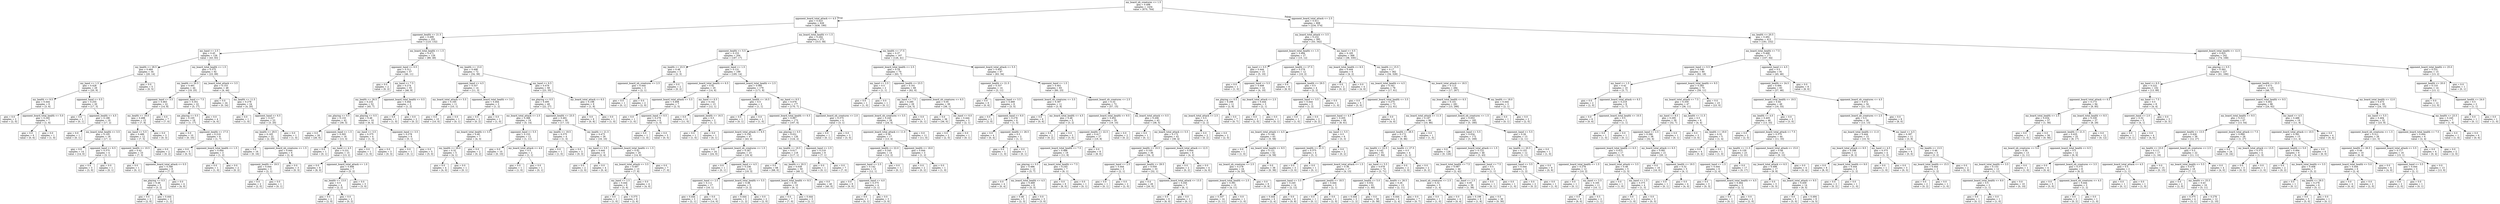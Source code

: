 digraph Tree {
node [shape=box] ;
0 [label="my_board_nb_creatures <= 1.5\ngini = 0.498\nsamples = 1434\nvalue = [670, 764]"] ;
1 [label="opponent_board_total_attack <= 4.5\ngini = 0.423\nsamples = 626\nvalue = [436, 190]"] ;
0 -> 1 [labeldistance=2.5, labelangle=45, headlabel="True"] ;
2 [label="opponent_health <= 21.5\ngini = 0.499\nsamples = 255\nvalue = [123, 132]"] ;
1 -> 2 ;
3 [label="my_hand <= 2.5\ngini = 0.45\nsamples = 126\nvalue = [43, 83]"] ;
2 -> 3 ;
4 [label="my_health <= 28.5\ngini = 0.484\nsamples = 34\nvalue = [20, 14]"] ;
3 -> 4 ;
5 [label="my_hand <= 1.5\ngini = 0.428\nsamples = 29\nvalue = [20, 9]"] ;
4 -> 5 ;
6 [label="my_health <= 9.5\ngini = 0.444\nsamples = 9\nvalue = [3, 6]"] ;
5 -> 6 ;
7 [label="gini = 0.0\nsamples = 2\nvalue = [2, 0]"] ;
6 -> 7 ;
8 [label="opponent_board_total_health <= 5.0\ngini = 0.245\nsamples = 7\nvalue = [1, 6]"] ;
6 -> 8 ;
9 [label="gini = 0.0\nsamples = 6\nvalue = [0, 6]"] ;
8 -> 9 ;
10 [label="gini = 0.0\nsamples = 1\nvalue = [1, 0]"] ;
8 -> 10 ;
11 [label="opponent_hand <= 0.5\ngini = 0.255\nsamples = 20\nvalue = [17, 3]"] ;
5 -> 11 ;
12 [label="gini = 0.0\nsamples = 1\nvalue = [0, 1]"] ;
11 -> 12 ;
13 [label="opponent_health <= 4.5\ngini = 0.188\nsamples = 19\nvalue = [17, 2]"] ;
11 -> 13 ;
14 [label="gini = 0.0\nsamples = 1\nvalue = [0, 1]"] ;
13 -> 14 ;
15 [label="my_board_total_health <= 3.5\ngini = 0.105\nsamples = 18\nvalue = [17, 1]"] ;
13 -> 15 ;
16 [label="gini = 0.0\nsamples = 14\nvalue = [14, 0]"] ;
15 -> 16 ;
17 [label="opponent_hand <= 6.5\ngini = 0.375\nsamples = 4\nvalue = [3, 1]"] ;
15 -> 17 ;
18 [label="gini = 0.0\nsamples = 3\nvalue = [3, 0]"] ;
17 -> 18 ;
19 [label="gini = 0.0\nsamples = 1\nvalue = [0, 1]"] ;
17 -> 19 ;
20 [label="gini = 0.0\nsamples = 5\nvalue = [0, 5]"] ;
4 -> 20 ;
21 [label="my_board_total_health <= 1.5\ngini = 0.375\nsamples = 92\nvalue = [23, 69]"] ;
3 -> 21 ;
22 [label="my_health <= 20.5\ngini = 0.491\nsamples = 44\nvalue = [19, 25]"] ;
21 -> 22 ;
23 [label="opponent_hand <= 3.5\ngini = 0.463\nsamples = 22\nvalue = [14, 8]"] ;
22 -> 23 ;
24 [label="my_health <= 16.0\ngini = 0.498\nsamples = 15\nvalue = [7, 8]"] ;
23 -> 24 ;
25 [label="my_hand <= 5.5\ngini = 0.486\nsamples = 12\nvalue = [7, 5]"] ;
24 -> 25 ;
26 [label="opponent_health <= 10.5\ngini = 0.42\nsamples = 10\nvalue = [7, 3]"] ;
25 -> 26 ;
27 [label="gini = 0.0\nsamples = 1\nvalue = [0, 1]"] ;
26 -> 27 ;
28 [label="opponent_board_total_attack <= 0.5\ngini = 0.346\nsamples = 9\nvalue = [7, 2]"] ;
26 -> 28 ;
29 [label="me_playing <= 0.5\ngini = 0.48\nsamples = 5\nvalue = [3, 2]"] ;
28 -> 29 ;
30 [label="gini = 0.0\nsamples = 2\nvalue = [2, 0]"] ;
29 -> 30 ;
31 [label="gini = 0.444\nsamples = 3\nvalue = [1, 2]"] ;
29 -> 31 ;
32 [label="gini = 0.0\nsamples = 4\nvalue = [4, 0]"] ;
28 -> 32 ;
33 [label="gini = 0.0\nsamples = 2\nvalue = [0, 2]"] ;
25 -> 33 ;
34 [label="gini = 0.0\nsamples = 3\nvalue = [0, 3]"] ;
24 -> 34 ;
35 [label="gini = 0.0\nsamples = 7\nvalue = [7, 0]"] ;
23 -> 35 ;
36 [label="opponent_hand <= 7.5\ngini = 0.351\nsamples = 22\nvalue = [5, 17]"] ;
22 -> 36 ;
37 [label="me_playing <= 0.5\ngini = 0.105\nsamples = 18\nvalue = [1, 17]"] ;
36 -> 37 ;
38 [label="gini = 0.0\nsamples = 10\nvalue = [0, 10]"] ;
37 -> 38 ;
39 [label="opponent_health <= 17.5\ngini = 0.219\nsamples = 8\nvalue = [1, 7]"] ;
37 -> 39 ;
40 [label="gini = 0.0\nsamples = 5\nvalue = [0, 5]"] ;
39 -> 40 ;
41 [label="opponent_board_total_health <= 1.5\ngini = 0.444\nsamples = 3\nvalue = [1, 2]"] ;
39 -> 41 ;
42 [label="gini = 0.0\nsamples = 1\nvalue = [1, 0]"] ;
41 -> 42 ;
43 [label="gini = 0.0\nsamples = 2\nvalue = [0, 2]"] ;
41 -> 43 ;
44 [label="gini = 0.0\nsamples = 4\nvalue = [4, 0]"] ;
36 -> 44 ;
45 [label="my_board_total_attack <= 3.5\ngini = 0.153\nsamples = 48\nvalue = [4, 44]"] ;
21 -> 45 ;
46 [label="gini = 0.0\nsamples = 24\nvalue = [0, 24]"] ;
45 -> 46 ;
47 [label="my_health <= 11.5\ngini = 0.278\nsamples = 24\nvalue = [4, 20]"] ;
45 -> 47 ;
48 [label="gini = 0.0\nsamples = 1\nvalue = [1, 0]"] ;
47 -> 48 ;
49 [label="opponent_hand <= 6.5\ngini = 0.227\nsamples = 23\nvalue = [3, 20]"] ;
47 -> 49 ;
50 [label="my_health <= 29.5\ngini = 0.165\nsamples = 22\nvalue = [2, 20]"] ;
49 -> 50 ;
51 [label="gini = 0.0\nsamples = 16\nvalue = [0, 16]"] ;
50 -> 51 ;
52 [label="opponent_board_nb_creatures <= 1.5\ngini = 0.444\nsamples = 6\nvalue = [2, 4]"] ;
50 -> 52 ;
53 [label="opponent_health <= 19.5\ngini = 0.444\nsamples = 3\nvalue = [2, 1]"] ;
52 -> 53 ;
54 [label="gini = 0.0\nsamples = 2\nvalue = [2, 0]"] ;
53 -> 54 ;
55 [label="gini = 0.0\nsamples = 1\nvalue = [0, 1]"] ;
53 -> 55 ;
56 [label="gini = 0.0\nsamples = 3\nvalue = [0, 3]"] ;
52 -> 56 ;
57 [label="gini = 0.0\nsamples = 1\nvalue = [1, 0]"] ;
49 -> 57 ;
58 [label="my_board_total_health <= 1.5\ngini = 0.471\nsamples = 129\nvalue = [80, 49]"] ;
2 -> 58 ;
59 [label="opponent_hand <= 0.5\ngini = 0.311\nsamples = 57\nvalue = [46, 11]"] ;
58 -> 59 ;
60 [label="gini = 0.0\nsamples = 2\nvalue = [0, 2]"] ;
59 -> 60 ;
61 [label="my_hand <= 7.5\ngini = 0.274\nsamples = 55\nvalue = [46, 9]"] ;
59 -> 61 ;
62 [label="my_health <= 26.5\ngini = 0.233\nsamples = 52\nvalue = [45, 7]"] ;
61 -> 62 ;
63 [label="me_playing <= 0.5\ngini = 0.133\nsamples = 42\nvalue = [39, 3]"] ;
62 -> 63 ;
64 [label="gini = 0.0\nsamples = 26\nvalue = [26, 0]"] ;
63 -> 64 ;
65 [label="opponent_hand <= 1.5\ngini = 0.305\nsamples = 16\nvalue = [13, 3]"] ;
63 -> 65 ;
66 [label="gini = 0.0\nsamples = 1\nvalue = [0, 1]"] ;
65 -> 66 ;
67 [label="my_hand <= 4.5\ngini = 0.231\nsamples = 15\nvalue = [13, 2]"] ;
65 -> 67 ;
68 [label="gini = 0.0\nsamples = 8\nvalue = [8, 0]"] ;
67 -> 68 ;
69 [label="opponent_board_total_attack <= 1.0\ngini = 0.408\nsamples = 7\nvalue = [5, 2]"] ;
67 -> 69 ;
70 [label="my_health <= 13.0\ngini = 0.5\nsamples = 4\nvalue = [2, 2]"] ;
69 -> 70 ;
71 [label="gini = 0.0\nsamples = 2\nvalue = [2, 0]"] ;
70 -> 71 ;
72 [label="gini = 0.0\nsamples = 2\nvalue = [0, 2]"] ;
70 -> 72 ;
73 [label="gini = 0.0\nsamples = 3\nvalue = [3, 0]"] ;
69 -> 73 ;
74 [label="me_playing <= 0.5\ngini = 0.48\nsamples = 10\nvalue = [6, 4]"] ;
62 -> 74 ;
75 [label="my_hand <= 3.5\ngini = 0.375\nsamples = 4\nvalue = [1, 3]"] ;
74 -> 75 ;
76 [label="gini = 0.0\nsamples = 1\nvalue = [1, 0]"] ;
75 -> 76 ;
77 [label="gini = 0.0\nsamples = 3\nvalue = [0, 3]"] ;
75 -> 77 ;
78 [label="opponent_hand <= 3.5\ngini = 0.278\nsamples = 6\nvalue = [5, 1]"] ;
74 -> 78 ;
79 [label="gini = 0.0\nsamples = 1\nvalue = [0, 1]"] ;
78 -> 79 ;
80 [label="gini = 0.0\nsamples = 5\nvalue = [5, 0]"] ;
78 -> 80 ;
81 [label="opponent_board_total_health <= 0.5\ngini = 0.444\nsamples = 3\nvalue = [1, 2]"] ;
61 -> 81 ;
82 [label="gini = 0.0\nsamples = 1\nvalue = [1, 0]"] ;
81 -> 82 ;
83 [label="gini = 0.0\nsamples = 2\nvalue = [0, 2]"] ;
81 -> 83 ;
84 [label="my_health <= 13.0\ngini = 0.498\nsamples = 72\nvalue = [34, 38]"] ;
58 -> 84 ;
85 [label="opponent_hand <= 4.5\ngini = 0.337\nsamples = 14\nvalue = [11, 3]"] ;
84 -> 85 ;
86 [label="my_board_total_attack <= 5.5\ngini = 0.165\nsamples = 11\nvalue = [10, 1]"] ;
85 -> 86 ;
87 [label="gini = 0.0\nsamples = 10\nvalue = [10, 0]"] ;
86 -> 87 ;
88 [label="gini = 0.0\nsamples = 1\nvalue = [0, 1]"] ;
86 -> 88 ;
89 [label="opponent_board_total_health <= 3.0\ngini = 0.444\nsamples = 3\nvalue = [1, 2]"] ;
85 -> 89 ;
90 [label="gini = 0.0\nsamples = 2\nvalue = [0, 2]"] ;
89 -> 90 ;
91 [label="gini = 0.0\nsamples = 1\nvalue = [1, 0]"] ;
89 -> 91 ;
92 [label="my_hand <= 6.5\ngini = 0.479\nsamples = 58\nvalue = [23, 35]"] ;
84 -> 92 ;
93 [label="me_playing <= 0.5\ngini = 0.495\nsamples = 49\nvalue = [22, 27]"] ;
92 -> 93 ;
94 [label="my_board_total_attack <= 2.5\ngini = 0.388\nsamples = 19\nvalue = [5, 14]"] ;
93 -> 94 ;
95 [label="my_board_total_health <= 3.5\ngini = 0.49\nsamples = 7\nvalue = [4, 3]"] ;
94 -> 95 ;
96 [label="my_health <= 29.0\ngini = 0.32\nsamples = 5\nvalue = [4, 1]"] ;
95 -> 96 ;
97 [label="gini = 0.0\nsamples = 4\nvalue = [4, 0]"] ;
96 -> 97 ;
98 [label="gini = 0.0\nsamples = 1\nvalue = [0, 1]"] ;
96 -> 98 ;
99 [label="gini = 0.0\nsamples = 2\nvalue = [0, 2]"] ;
95 -> 99 ;
100 [label="opponent_hand <= 5.5\ngini = 0.153\nsamples = 12\nvalue = [1, 11]"] ;
94 -> 100 ;
101 [label="gini = 0.0\nsamples = 10\nvalue = [0, 10]"] ;
100 -> 101 ;
102 [label="my_board_total_attack <= 4.0\ngini = 0.5\nsamples = 2\nvalue = [1, 1]"] ;
100 -> 102 ;
103 [label="gini = 0.0\nsamples = 1\nvalue = [1, 0]"] ;
102 -> 103 ;
104 [label="gini = 0.0\nsamples = 1\nvalue = [0, 1]"] ;
102 -> 104 ;
105 [label="opponent_health <= 23.5\ngini = 0.491\nsamples = 30\nvalue = [17, 13]"] ;
93 -> 105 ;
106 [label="my_health <= 19.5\ngini = 0.375\nsamples = 4\nvalue = [1, 3]"] ;
105 -> 106 ;
107 [label="gini = 0.0\nsamples = 1\nvalue = [1, 0]"] ;
106 -> 107 ;
108 [label="gini = 0.0\nsamples = 3\nvalue = [0, 3]"] ;
106 -> 108 ;
109 [label="my_health <= 21.5\ngini = 0.473\nsamples = 26\nvalue = [16, 10]"] ;
105 -> 109 ;
110 [label="my_hand <= 3.5\ngini = 0.444\nsamples = 6\nvalue = [2, 4]"] ;
109 -> 110 ;
111 [label="gini = 0.0\nsamples = 2\nvalue = [2, 0]"] ;
110 -> 111 ;
112 [label="gini = 0.0\nsamples = 4\nvalue = [0, 4]"] ;
110 -> 112 ;
113 [label="opponent_board_total_health <= 1.5\ngini = 0.42\nsamples = 20\nvalue = [14, 6]"] ;
109 -> 113 ;
114 [label="my_board_total_attack <= 3.5\ngini = 0.497\nsamples = 13\nvalue = [7, 6]"] ;
113 -> 114 ;
115 [label="my_hand <= 2.5\ngini = 0.444\nsamples = 9\nvalue = [3, 6]"] ;
114 -> 115 ;
116 [label="gini = 0.0\nsamples = 1\nvalue = [1, 0]"] ;
115 -> 116 ;
117 [label="gini = 0.375\nsamples = 8\nvalue = [2, 6]"] ;
115 -> 117 ;
118 [label="gini = 0.0\nsamples = 4\nvalue = [4, 0]"] ;
114 -> 118 ;
119 [label="gini = 0.0\nsamples = 7\nvalue = [7, 0]"] ;
113 -> 119 ;
120 [label="my_board_total_attack <= 6.5\ngini = 0.198\nsamples = 9\nvalue = [1, 8]"] ;
92 -> 120 ;
121 [label="gini = 0.0\nsamples = 8\nvalue = [0, 8]"] ;
120 -> 121 ;
122 [label="gini = 0.0\nsamples = 1\nvalue = [1, 0]"] ;
120 -> 122 ;
123 [label="my_board_total_health <= 1.5\ngini = 0.264\nsamples = 371\nvalue = [313, 58]"] ;
1 -> 123 ;
124 [label="opponent_health <= 5.5\ngini = 0.153\nsamples = 204\nvalue = [187, 17]"] ;
123 -> 124 ;
125 [label="my_health <= 23.5\ngini = 0.48\nsamples = 5\nvalue = [2, 3]"] ;
124 -> 125 ;
126 [label="opponent_board_nb_creatures <= 2.5\ngini = 0.444\nsamples = 3\nvalue = [2, 1]"] ;
125 -> 126 ;
127 [label="gini = 0.0\nsamples = 1\nvalue = [0, 1]"] ;
126 -> 127 ;
128 [label="gini = 0.0\nsamples = 2\nvalue = [2, 0]"] ;
126 -> 128 ;
129 [label="gini = 0.0\nsamples = 2\nvalue = [0, 2]"] ;
125 -> 129 ;
130 [label="opponent_hand <= 1.5\ngini = 0.131\nsamples = 199\nvalue = [185, 14]"] ;
124 -> 130 ;
131 [label="opponent_board_total_health <= 6.5\ngini = 0.42\nsamples = 20\nvalue = [14, 6]"] ;
130 -> 131 ;
132 [label="opponent_board_total_attack <= 5.5\ngini = 0.408\nsamples = 7\nvalue = [2, 5]"] ;
131 -> 132 ;
133 [label="gini = 0.0\nsamples = 1\nvalue = [1, 0]"] ;
132 -> 133 ;
134 [label="opponent_hand <= 0.5\ngini = 0.278\nsamples = 6\nvalue = [1, 5]"] ;
132 -> 134 ;
135 [label="gini = 0.0\nsamples = 1\nvalue = [1, 0]"] ;
134 -> 135 ;
136 [label="gini = 0.0\nsamples = 5\nvalue = [0, 5]"] ;
134 -> 136 ;
137 [label="my_hand <= 6.5\ngini = 0.142\nsamples = 13\nvalue = [12, 1]"] ;
131 -> 137 ;
138 [label="gini = 0.0\nsamples = 11\nvalue = [11, 0]"] ;
137 -> 138 ;
139 [label="opponent_health <= 16.5\ngini = 0.5\nsamples = 2\nvalue = [1, 1]"] ;
137 -> 139 ;
140 [label="gini = 0.0\nsamples = 1\nvalue = [1, 0]"] ;
139 -> 140 ;
141 [label="gini = 0.0\nsamples = 1\nvalue = [0, 1]"] ;
139 -> 141 ;
142 [label="opponent_board_total_health <= 2.5\ngini = 0.085\nsamples = 179\nvalue = [171, 8]"] ;
130 -> 142 ;
143 [label="opponent_health <= 16.5\ngini = 0.5\nsamples = 2\nvalue = [1, 1]"] ;
142 -> 143 ;
144 [label="gini = 0.0\nsamples = 1\nvalue = [0, 1]"] ;
143 -> 144 ;
145 [label="gini = 0.0\nsamples = 1\nvalue = [1, 0]"] ;
143 -> 145 ;
146 [label="my_hand <= 8.5\ngini = 0.076\nsamples = 177\nvalue = [170, 7]"] ;
142 -> 146 ;
147 [label="opponent_board_total_health <= 6.5\ngini = 0.067\nsamples = 173\nvalue = [167, 6]"] ;
146 -> 147 ;
148 [label="opponent_board_total_attack <= 6.5\ngini = 0.156\nsamples = 47\nvalue = [43, 4]"] ;
147 -> 148 ;
149 [label="gini = 0.0\nsamples = 24\nvalue = [24, 0]"] ;
148 -> 149 ;
150 [label="opponent_board_nb_creatures <= 1.5\ngini = 0.287\nsamples = 23\nvalue = [19, 4]"] ;
148 -> 150 ;
151 [label="gini = 0.0\nsamples = 1\nvalue = [0, 1]"] ;
150 -> 151 ;
152 [label="opponent_hand <= 4.5\ngini = 0.236\nsamples = 22\nvalue = [19, 3]"] ;
150 -> 152 ;
153 [label="opponent_hand <= 2.5\ngini = 0.111\nsamples = 17\nvalue = [16, 1]"] ;
152 -> 153 ;
154 [label="gini = 0.444\nsamples = 3\nvalue = [2, 1]"] ;
153 -> 154 ;
155 [label="gini = 0.0\nsamples = 14\nvalue = [14, 0]"] ;
153 -> 155 ;
156 [label="opponent_board_total_health <= 5.5\ngini = 0.48\nsamples = 5\nvalue = [3, 2]"] ;
152 -> 156 ;
157 [label="gini = 0.444\nsamples = 3\nvalue = [1, 2]"] ;
156 -> 157 ;
158 [label="gini = 0.0\nsamples = 2\nvalue = [2, 0]"] ;
156 -> 158 ;
159 [label="me_playing <= 0.5\ngini = 0.031\nsamples = 126\nvalue = [124, 2]"] ;
147 -> 159 ;
160 [label="my_health <= 19.5\ngini = 0.017\nsamples = 118\nvalue = [117, 1]"] ;
159 -> 160 ;
161 [label="gini = 0.0\nsamples = 68\nvalue = [68, 0]"] ;
160 -> 161 ;
162 [label="my_health <= 20.5\ngini = 0.039\nsamples = 50\nvalue = [49, 1]"] ;
160 -> 162 ;
163 [label="opponent_board_total_health <= 8.5\ngini = 0.18\nsamples = 10\nvalue = [9, 1]"] ;
162 -> 163 ;
164 [label="gini = 0.0\nsamples = 7\nvalue = [7, 0]"] ;
163 -> 164 ;
165 [label="gini = 0.444\nsamples = 3\nvalue = [2, 1]"] ;
163 -> 165 ;
166 [label="gini = 0.0\nsamples = 40\nvalue = [40, 0]"] ;
162 -> 166 ;
167 [label="opponent_hand <= 2.5\ngini = 0.219\nsamples = 8\nvalue = [7, 1]"] ;
159 -> 167 ;
168 [label="gini = 0.0\nsamples = 1\nvalue = [0, 1]"] ;
167 -> 168 ;
169 [label="gini = 0.0\nsamples = 7\nvalue = [7, 0]"] ;
167 -> 169 ;
170 [label="opponent_board_nb_creatures <= 2.0\ngini = 0.375\nsamples = 4\nvalue = [3, 1]"] ;
146 -> 170 ;
171 [label="gini = 0.0\nsamples = 1\nvalue = [0, 1]"] ;
170 -> 171 ;
172 [label="gini = 0.0\nsamples = 3\nvalue = [3, 0]"] ;
170 -> 172 ;
173 [label="my_health <= 17.5\ngini = 0.37\nsamples = 167\nvalue = [126, 41]"] ;
123 -> 173 ;
174 [label="opponent_board_total_health <= 2.5\ngini = 0.18\nsamples = 70\nvalue = [63, 7]"] ;
173 -> 174 ;
175 [label="my_hand <= 2.5\ngini = 0.5\nsamples = 2\nvalue = [1, 1]"] ;
174 -> 175 ;
176 [label="gini = 0.0\nsamples = 1\nvalue = [1, 0]"] ;
175 -> 176 ;
177 [label="gini = 0.0\nsamples = 1\nvalue = [0, 1]"] ;
175 -> 177 ;
178 [label="opponent_health <= 23.5\ngini = 0.161\nsamples = 68\nvalue = [62, 6]"] ;
174 -> 178 ;
179 [label="my_hand <= 7.5\ngini = 0.285\nsamples = 29\nvalue = [24, 5]"] ;
178 -> 179 ;
180 [label="opponent_board_nb_creatures <= 3.5\ngini = 0.245\nsamples = 28\nvalue = [24, 4]"] ;
179 -> 180 ;
181 [label="opponent_board_total_attack <= 11.0\ngini = 0.36\nsamples = 17\nvalue = [13, 4]"] ;
180 -> 181 ;
182 [label="opponent_health <= 22.0\ngini = 0.245\nsamples = 14\nvalue = [12, 2]"] ;
181 -> 182 ;
183 [label="opponent_hand <= 2.5\ngini = 0.142\nsamples = 13\nvalue = [12, 1]"] ;
182 -> 183 ;
184 [label="gini = 0.0\nsamples = 9\nvalue = [9, 0]"] ;
183 -> 184 ;
185 [label="opponent_hand <= 4.0\ngini = 0.375\nsamples = 4\nvalue = [3, 1]"] ;
183 -> 185 ;
186 [label="gini = 0.0\nsamples = 1\nvalue = [0, 1]"] ;
185 -> 186 ;
187 [label="gini = 0.0\nsamples = 3\nvalue = [3, 0]"] ;
185 -> 187 ;
188 [label="gini = 0.0\nsamples = 1\nvalue = [0, 1]"] ;
182 -> 188 ;
189 [label="opponent_health <= 18.0\ngini = 0.444\nsamples = 3\nvalue = [1, 2]"] ;
181 -> 189 ;
190 [label="gini = 0.0\nsamples = 2\nvalue = [0, 2]"] ;
189 -> 190 ;
191 [label="gini = 0.0\nsamples = 1\nvalue = [1, 0]"] ;
189 -> 191 ;
192 [label="gini = 0.0\nsamples = 11\nvalue = [11, 0]"] ;
180 -> 192 ;
193 [label="gini = 0.0\nsamples = 1\nvalue = [0, 1]"] ;
179 -> 193 ;
194 [label="opponent_board_nb_creatures <= 6.5\ngini = 0.05\nsamples = 39\nvalue = [38, 1]"] ;
178 -> 194 ;
195 [label="gini = 0.0\nsamples = 36\nvalue = [36, 0]"] ;
194 -> 195 ;
196 [label="my_hand <= 6.0\ngini = 0.444\nsamples = 3\nvalue = [2, 1]"] ;
194 -> 196 ;
197 [label="gini = 0.0\nsamples = 2\nvalue = [2, 0]"] ;
196 -> 197 ;
198 [label="gini = 0.0\nsamples = 1\nvalue = [0, 1]"] ;
196 -> 198 ;
199 [label="opponent_board_total_attack <= 5.5\ngini = 0.455\nsamples = 97\nvalue = [63, 34]"] ;
173 -> 199 ;
200 [label="opponent_health <= 21.5\ngini = 0.337\nsamples = 14\nvalue = [3, 11]"] ;
199 -> 200 ;
201 [label="gini = 0.0\nsamples = 6\nvalue = [0, 6]"] ;
200 -> 201 ;
202 [label="opponent_hand <= 3.5\ngini = 0.469\nsamples = 8\nvalue = [3, 5]"] ;
200 -> 202 ;
203 [label="gini = 0.0\nsamples = 2\nvalue = [2, 0]"] ;
202 -> 203 ;
204 [label="opponent_hand <= 6.0\ngini = 0.278\nsamples = 6\nvalue = [1, 5]"] ;
202 -> 204 ;
205 [label="gini = 0.0\nsamples = 4\nvalue = [0, 4]"] ;
204 -> 205 ;
206 [label="opponent_health <= 26.5\ngini = 0.5\nsamples = 2\nvalue = [1, 1]"] ;
204 -> 206 ;
207 [label="gini = 0.0\nsamples = 1\nvalue = [1, 0]"] ;
206 -> 207 ;
208 [label="gini = 0.0\nsamples = 1\nvalue = [0, 1]"] ;
206 -> 208 ;
209 [label="opponent_hand <= 1.5\ngini = 0.401\nsamples = 83\nvalue = [60, 23]"] ;
199 -> 209 ;
210 [label="opponent_board_nb_creatures <= 3.5\ngini = 0.397\nsamples = 11\nvalue = [3, 8]"] ;
209 -> 210 ;
211 [label="gini = 0.0\nsamples = 6\nvalue = [0, 6]"] ;
210 -> 211 ;
212 [label="my_board_total_health <= 4.5\ngini = 0.48\nsamples = 5\nvalue = [3, 2]"] ;
210 -> 212 ;
213 [label="gini = 0.0\nsamples = 2\nvalue = [0, 2]"] ;
212 -> 213 ;
214 [label="gini = 0.0\nsamples = 3\nvalue = [3, 0]"] ;
212 -> 214 ;
215 [label="opponent_board_nb_creatures <= 2.5\ngini = 0.33\nsamples = 72\nvalue = [57, 15]"] ;
209 -> 215 ;
216 [label="opponent_board_total_health <= 9.5\ngini = 0.452\nsamples = 29\nvalue = [19, 10]"] ;
215 -> 216 ;
217 [label="opponent_health <= 22.5\ngini = 0.417\nsamples = 27\nvalue = [19, 8]"] ;
216 -> 217 ;
218 [label="opponent_board_total_health <= 7.5\ngini = 0.488\nsamples = 19\nvalue = [11, 8]"] ;
217 -> 218 ;
219 [label="me_playing <= 0.5\ngini = 0.486\nsamples = 12\nvalue = [5, 7]"] ;
218 -> 219 ;
220 [label="gini = 0.0\nsamples = 4\nvalue = [0, 4]"] ;
219 -> 220 ;
221 [label="my_board_total_health <= 4.5\ngini = 0.469\nsamples = 8\nvalue = [5, 3]"] ;
219 -> 221 ;
222 [label="gini = 0.48\nsamples = 5\nvalue = [2, 3]"] ;
221 -> 222 ;
223 [label="gini = 0.0\nsamples = 3\nvalue = [3, 0]"] ;
221 -> 223 ;
224 [label="my_board_total_health <= 7.5\ngini = 0.245\nsamples = 7\nvalue = [6, 1]"] ;
218 -> 224 ;
225 [label="gini = 0.0\nsamples = 6\nvalue = [6, 0]"] ;
224 -> 225 ;
226 [label="gini = 0.0\nsamples = 1\nvalue = [0, 1]"] ;
224 -> 226 ;
227 [label="gini = 0.0\nsamples = 8\nvalue = [8, 0]"] ;
217 -> 227 ;
228 [label="gini = 0.0\nsamples = 2\nvalue = [0, 2]"] ;
216 -> 228 ;
229 [label="my_board_total_attack <= 0.5\ngini = 0.206\nsamples = 43\nvalue = [38, 5]"] ;
215 -> 229 ;
230 [label="gini = 0.0\nsamples = 1\nvalue = [0, 1]"] ;
229 -> 230 ;
231 [label="my_board_total_attack <= 5.5\ngini = 0.172\nsamples = 42\nvalue = [38, 4]"] ;
229 -> 231 ;
232 [label="opponent_health <= 10.5\ngini = 0.105\nsamples = 36\nvalue = [34, 2]"] ;
231 -> 232 ;
233 [label="opponent_hand <= 2.5\ngini = 0.444\nsamples = 3\nvalue = [2, 1]"] ;
232 -> 233 ;
234 [label="gini = 0.0\nsamples = 1\nvalue = [0, 1]"] ;
233 -> 234 ;
235 [label="gini = 0.0\nsamples = 2\nvalue = [2, 0]"] ;
233 -> 235 ;
236 [label="opponent_health <= 29.5\ngini = 0.059\nsamples = 33\nvalue = [32, 1]"] ;
232 -> 236 ;
237 [label="gini = 0.0\nsamples = 26\nvalue = [26, 0]"] ;
236 -> 237 ;
238 [label="opponent_board_total_attack <= 13.5\ngini = 0.245\nsamples = 7\nvalue = [6, 1]"] ;
236 -> 238 ;
239 [label="gini = 0.0\nsamples = 6\nvalue = [6, 0]"] ;
238 -> 239 ;
240 [label="gini = 0.0\nsamples = 1\nvalue = [0, 1]"] ;
238 -> 240 ;
241 [label="opponent_board_total_attack <= 12.5\ngini = 0.444\nsamples = 6\nvalue = [4, 2]"] ;
231 -> 241 ;
242 [label="gini = 0.0\nsamples = 2\nvalue = [0, 2]"] ;
241 -> 242 ;
243 [label="gini = 0.0\nsamples = 4\nvalue = [4, 0]"] ;
241 -> 243 ;
244 [label="opponent_board_total_attack <= 2.5\ngini = 0.411\nsamples = 808\nvalue = [234, 574]"] ;
0 -> 244 [labeldistance=2.5, labelangle=-45, headlabel="False"] ;
245 [label="my_board_total_attack <= 3.5\ngini = 0.232\nsamples = 395\nvalue = [53, 342]"] ;
244 -> 245 ;
246 [label="opponent_board_total_health <= 1.5\ngini = 0.494\nsamples = 27\nvalue = [15, 12]"] ;
245 -> 246 ;
247 [label="my_hand <= 0.5\ngini = 0.444\nsamples = 15\nvalue = [5, 10]"] ;
246 -> 247 ;
248 [label="gini = 0.0\nsamples = 1\nvalue = [1, 0]"] ;
247 -> 248 ;
249 [label="opponent_hand <= 5.5\ngini = 0.408\nsamples = 14\nvalue = [4, 10]"] ;
247 -> 249 ;
250 [label="me_playing <= 0.5\ngini = 0.298\nsamples = 11\nvalue = [2, 9]"] ;
249 -> 250 ;
251 [label="my_board_total_attack <= 2.5\ngini = 0.5\nsamples = 4\nvalue = [2, 2]"] ;
250 -> 251 ;
252 [label="gini = 0.0\nsamples = 2\nvalue = [0, 2]"] ;
251 -> 252 ;
253 [label="gini = 0.0\nsamples = 2\nvalue = [2, 0]"] ;
251 -> 253 ;
254 [label="gini = 0.0\nsamples = 7\nvalue = [0, 7]"] ;
250 -> 254 ;
255 [label="my_board_total_attack <= 2.5\ngini = 0.444\nsamples = 3\nvalue = [2, 1]"] ;
249 -> 255 ;
256 [label="gini = 0.0\nsamples = 2\nvalue = [2, 0]"] ;
255 -> 256 ;
257 [label="gini = 0.0\nsamples = 1\nvalue = [0, 1]"] ;
255 -> 257 ;
258 [label="opponent_health <= 27.5\ngini = 0.278\nsamples = 12\nvalue = [10, 2]"] ;
246 -> 258 ;
259 [label="gini = 0.0\nsamples = 8\nvalue = [8, 0]"] ;
258 -> 259 ;
260 [label="opponent_health <= 29.5\ngini = 0.5\nsamples = 4\nvalue = [2, 2]"] ;
258 -> 260 ;
261 [label="opponent_hand <= 3.5\ngini = 0.444\nsamples = 3\nvalue = [1, 2]"] ;
260 -> 261 ;
262 [label="gini = 0.0\nsamples = 1\nvalue = [1, 0]"] ;
261 -> 262 ;
263 [label="gini = 0.0\nsamples = 2\nvalue = [0, 2]"] ;
261 -> 263 ;
264 [label="gini = 0.0\nsamples = 1\nvalue = [1, 0]"] ;
260 -> 264 ;
265 [label="my_hand <= 0.5\ngini = 0.185\nsamples = 368\nvalue = [38, 330]"] ;
245 -> 265 ;
266 [label="my_board_total_health <= 8.5\ngini = 0.444\nsamples = 6\nvalue = [4, 2]"] ;
265 -> 266 ;
267 [label="gini = 0.0\nsamples = 2\nvalue = [0, 2]"] ;
266 -> 267 ;
268 [label="gini = 0.0\nsamples = 4\nvalue = [4, 0]"] ;
266 -> 268 ;
269 [label="my_health <= 15.5\ngini = 0.17\nsamples = 362\nvalue = [34, 328]"] ;
265 -> 269 ;
270 [label="my_board_total_health <= 4.5\ngini = 0.341\nsamples = 78\nvalue = [17, 61]"] ;
269 -> 270 ;
271 [label="gini = 0.0\nsamples = 5\nvalue = [5, 0]"] ;
270 -> 271 ;
272 [label="opponent_board_total_health <= 3.5\ngini = 0.275\nsamples = 73\nvalue = [12, 61]"] ;
270 -> 272 ;
273 [label="opponent_hand <= 4.5\ngini = 0.205\nsamples = 69\nvalue = [8, 61]"] ;
272 -> 273 ;
274 [label="my_board_total_attack <= 4.5\ngini = 0.146\nsamples = 63\nvalue = [5, 58]"] ;
273 -> 274 ;
275 [label="gini = 0.0\nsamples = 1\nvalue = [1, 0]"] ;
274 -> 275 ;
276 [label="my_board_total_health <= 8.5\ngini = 0.121\nsamples = 62\nvalue = [4, 58]"] ;
274 -> 276 ;
277 [label="my_board_nb_creatures <= 2.5\ngini = 0.278\nsamples = 24\nvalue = [4, 20]"] ;
276 -> 277 ;
278 [label="opponent_board_total_health <= 2.5\ngini = 0.391\nsamples = 15\nvalue = [4, 11]"] ;
277 -> 278 ;
279 [label="gini = 0.337\nsamples = 14\nvalue = [3, 11]"] ;
278 -> 279 ;
280 [label="gini = 0.0\nsamples = 1\nvalue = [1, 0]"] ;
278 -> 280 ;
281 [label="gini = 0.0\nsamples = 9\nvalue = [0, 9]"] ;
277 -> 281 ;
282 [label="gini = 0.0\nsamples = 38\nvalue = [0, 38]"] ;
276 -> 282 ;
283 [label="my_hand <= 5.5\ngini = 0.5\nsamples = 6\nvalue = [3, 3]"] ;
273 -> 283 ;
284 [label="opponent_health <= 21.5\ngini = 0.375\nsamples = 4\nvalue = [3, 1]"] ;
283 -> 284 ;
285 [label="gini = 0.0\nsamples = 3\nvalue = [3, 0]"] ;
284 -> 285 ;
286 [label="gini = 0.0\nsamples = 1\nvalue = [0, 1]"] ;
284 -> 286 ;
287 [label="gini = 0.0\nsamples = 2\nvalue = [0, 2]"] ;
283 -> 287 ;
288 [label="gini = 0.0\nsamples = 4\nvalue = [4, 0]"] ;
272 -> 288 ;
289 [label="my_board_total_attack <= 18.5\ngini = 0.113\nsamples = 284\nvalue = [17, 267]"] ;
269 -> 289 ;
290 [label="my_board_total_health <= 6.5\ngini = 0.101\nsamples = 281\nvalue = [15, 266]"] ;
289 -> 290 ;
291 [label="my_board_total_attack <= 11.5\ngini = 0.187\nsamples = 96\nvalue = [10, 86]"] ;
290 -> 291 ;
292 [label="opponent_health <= 28.5\ngini = 0.172\nsamples = 95\nvalue = [9, 86]"] ;
291 -> 292 ;
293 [label="my_health <= 22.5\ngini = 0.142\nsamples = 91\nvalue = [7, 84]"] ;
292 -> 293 ;
294 [label="opponent_board_total_attack <= 1.5\ngini = 0.36\nsamples = 17\nvalue = [4, 13]"] ;
293 -> 294 ;
295 [label="opponent_hand <= 3.5\ngini = 0.245\nsamples = 14\nvalue = [2, 12]"] ;
294 -> 295 ;
296 [label="gini = 0.444\nsamples = 6\nvalue = [2, 4]"] ;
295 -> 296 ;
297 [label="gini = 0.0\nsamples = 8\nvalue = [0, 8]"] ;
295 -> 297 ;
298 [label="opponent_health <= 18.5\ngini = 0.444\nsamples = 3\nvalue = [2, 1]"] ;
294 -> 298 ;
299 [label="gini = 0.0\nsamples = 1\nvalue = [0, 1]"] ;
298 -> 299 ;
300 [label="gini = 0.0\nsamples = 2\nvalue = [2, 0]"] ;
298 -> 300 ;
301 [label="my_hand <= 5.5\ngini = 0.078\nsamples = 74\nvalue = [3, 71]"] ;
293 -> 301 ;
302 [label="opponent_health <= 5.0\ngini = 0.032\nsamples = 61\nvalue = [1, 60]"] ;
301 -> 302 ;
303 [label="gini = 0.444\nsamples = 3\nvalue = [1, 2]"] ;
302 -> 303 ;
304 [label="gini = 0.0\nsamples = 58\nvalue = [0, 58]"] ;
302 -> 304 ;
305 [label="my_health <= 26.5\ngini = 0.26\nsamples = 13\nvalue = [2, 11]"] ;
301 -> 305 ;
306 [label="gini = 0.444\nsamples = 6\nvalue = [2, 4]"] ;
305 -> 306 ;
307 [label="gini = 0.0\nsamples = 7\nvalue = [0, 7]"] ;
305 -> 307 ;
308 [label="my_health <= 27.5\ngini = 0.5\nsamples = 4\nvalue = [2, 2]"] ;
292 -> 308 ;
309 [label="gini = 0.0\nsamples = 2\nvalue = [2, 0]"] ;
308 -> 309 ;
310 [label="gini = 0.0\nsamples = 2\nvalue = [0, 2]"] ;
308 -> 310 ;
311 [label="gini = 0.0\nsamples = 1\nvalue = [1, 0]"] ;
291 -> 311 ;
312 [label="opponent_board_nb_creatures <= 1.5\ngini = 0.053\nsamples = 185\nvalue = [5, 180]"] ;
290 -> 312 ;
313 [label="opponent_hand <= 5.5\ngini = 0.034\nsamples = 172\nvalue = [3, 169]"] ;
312 -> 313 ;
314 [label="gini = 0.0\nsamples = 126\nvalue = [0, 126]"] ;
313 -> 314 ;
315 [label="opponent_board_total_attack <= 1.5\ngini = 0.122\nsamples = 46\nvalue = [3, 43]"] ;
313 -> 315 ;
316 [label="my_board_total_health <= 7.5\ngini = 0.087\nsamples = 44\nvalue = [2, 42]"] ;
315 -> 316 ;
317 [label="my_board_nb_creatures <= 2.5\ngini = 0.32\nsamples = 5\nvalue = [1, 4]"] ;
316 -> 317 ;
318 [label="gini = 0.0\nsamples = 1\nvalue = [1, 0]"] ;
317 -> 318 ;
319 [label="gini = 0.0\nsamples = 4\nvalue = [0, 4]"] ;
317 -> 319 ;
320 [label="my_hand <= 2.5\ngini = 0.05\nsamples = 39\nvalue = [1, 38]"] ;
316 -> 320 ;
321 [label="gini = 0.198\nsamples = 9\nvalue = [1, 8]"] ;
320 -> 321 ;
322 [label="gini = 0.0\nsamples = 30\nvalue = [0, 30]"] ;
320 -> 322 ;
323 [label="opponent_hand <= 7.5\ngini = 0.5\nsamples = 2\nvalue = [1, 1]"] ;
315 -> 323 ;
324 [label="gini = 0.0\nsamples = 1\nvalue = [0, 1]"] ;
323 -> 324 ;
325 [label="gini = 0.0\nsamples = 1\nvalue = [1, 0]"] ;
323 -> 325 ;
326 [label="opponent_hand <= 5.5\ngini = 0.26\nsamples = 13\nvalue = [2, 11]"] ;
312 -> 326 ;
327 [label="my_health <= 20.5\ngini = 0.153\nsamples = 12\nvalue = [1, 11]"] ;
326 -> 327 ;
328 [label="opponent_hand <= 3.5\ngini = 0.444\nsamples = 3\nvalue = [1, 2]"] ;
327 -> 328 ;
329 [label="gini = 0.0\nsamples = 2\nvalue = [0, 2]"] ;
328 -> 329 ;
330 [label="gini = 0.0\nsamples = 1\nvalue = [1, 0]"] ;
328 -> 330 ;
331 [label="gini = 0.0\nsamples = 9\nvalue = [0, 9]"] ;
327 -> 331 ;
332 [label="gini = 0.0\nsamples = 1\nvalue = [1, 0]"] ;
326 -> 332 ;
333 [label="my_health <= 18.0\ngini = 0.444\nsamples = 3\nvalue = [2, 1]"] ;
289 -> 333 ;
334 [label="gini = 0.0\nsamples = 1\nvalue = [0, 1]"] ;
333 -> 334 ;
335 [label="gini = 0.0\nsamples = 2\nvalue = [2, 0]"] ;
333 -> 335 ;
336 [label="my_health <= 20.5\ngini = 0.492\nsamples = 413\nvalue = [181, 232]"] ;
244 -> 336 ;
337 [label="my_board_total_health <= 7.5\ngini = 0.468\nsamples = 171\nvalue = [107, 64]"] ;
336 -> 337 ;
338 [label="opponent_hand <= 0.5\ngini = 0.349\nsamples = 80\nvalue = [62, 18]"] ;
337 -> 338 ;
339 [label="my_hand <= 1.5\ngini = 0.42\nsamples = 10\nvalue = [3, 7]"] ;
338 -> 339 ;
340 [label="gini = 0.0\nsamples = 2\nvalue = [2, 0]"] ;
339 -> 340 ;
341 [label="opponent_board_total_attack <= 6.5\ngini = 0.219\nsamples = 8\nvalue = [1, 7]"] ;
339 -> 341 ;
342 [label="gini = 0.0\nsamples = 6\nvalue = [0, 6]"] ;
341 -> 342 ;
343 [label="opponent_board_total_health <= 10.5\ngini = 0.5\nsamples = 2\nvalue = [1, 1]"] ;
341 -> 343 ;
344 [label="gini = 0.0\nsamples = 1\nvalue = [1, 0]"] ;
343 -> 344 ;
345 [label="gini = 0.0\nsamples = 1\nvalue = [0, 1]"] ;
343 -> 345 ;
346 [label="opponent_board_total_health <= 9.5\ngini = 0.265\nsamples = 70\nvalue = [59, 11]"] ;
338 -> 346 ;
347 [label="my_board_total_attack <= 7.5\ngini = 0.359\nsamples = 47\nvalue = [36, 11]"] ;
346 -> 347 ;
348 [label="my_hand <= 8.5\ngini = 0.295\nsamples = 39\nvalue = [32, 7]"] ;
347 -> 348 ;
349 [label="opponent_hand <= 2.5\ngini = 0.266\nsamples = 38\nvalue = [32, 6]"] ;
348 -> 349 ;
350 [label="opponent_board_total_health <= 6.5\ngini = 0.415\nsamples = 17\nvalue = [12, 5]"] ;
349 -> 350 ;
351 [label="opponent_board_total_health <= 1.5\ngini = 0.278\nsamples = 12\nvalue = [10, 2]"] ;
350 -> 351 ;
352 [label="gini = 0.0\nsamples = 1\nvalue = [0, 1]"] ;
351 -> 352 ;
353 [label="my_hand <= 5.5\ngini = 0.165\nsamples = 11\nvalue = [10, 1]"] ;
351 -> 353 ;
354 [label="gini = 0.0\nsamples = 9\nvalue = [9, 0]"] ;
353 -> 354 ;
355 [label="gini = 0.5\nsamples = 2\nvalue = [1, 1]"] ;
353 -> 355 ;
356 [label="my_board_total_attack <= 3.5\ngini = 0.48\nsamples = 5\nvalue = [2, 3]"] ;
350 -> 356 ;
357 [label="gini = 0.0\nsamples = 1\nvalue = [1, 0]"] ;
356 -> 357 ;
358 [label="my_hand <= 1.5\ngini = 0.375\nsamples = 4\nvalue = [1, 3]"] ;
356 -> 358 ;
359 [label="gini = 0.0\nsamples = 1\nvalue = [1, 0]"] ;
358 -> 359 ;
360 [label="gini = 0.0\nsamples = 3\nvalue = [0, 3]"] ;
358 -> 360 ;
361 [label="my_board_total_attack <= 6.5\ngini = 0.091\nsamples = 21\nvalue = [20, 1]"] ;
349 -> 361 ;
362 [label="gini = 0.0\nsamples = 16\nvalue = [16, 0]"] ;
361 -> 362 ;
363 [label="opponent_health <= 19.5\ngini = 0.32\nsamples = 5\nvalue = [4, 1]"] ;
361 -> 363 ;
364 [label="gini = 0.0\nsamples = 1\nvalue = [0, 1]"] ;
363 -> 364 ;
365 [label="gini = 0.0\nsamples = 4\nvalue = [4, 0]"] ;
363 -> 365 ;
366 [label="gini = 0.0\nsamples = 1\nvalue = [0, 1]"] ;
348 -> 366 ;
367 [label="my_health <= 11.5\ngini = 0.5\nsamples = 8\nvalue = [4, 4]"] ;
347 -> 367 ;
368 [label="gini = 0.0\nsamples = 3\nvalue = [3, 0]"] ;
367 -> 368 ;
369 [label="my_health <= 19.0\ngini = 0.32\nsamples = 5\nvalue = [1, 4]"] ;
367 -> 369 ;
370 [label="gini = 0.0\nsamples = 4\nvalue = [0, 4]"] ;
369 -> 370 ;
371 [label="gini = 0.0\nsamples = 1\nvalue = [1, 0]"] ;
369 -> 371 ;
372 [label="gini = 0.0\nsamples = 23\nvalue = [23, 0]"] ;
346 -> 372 ;
373 [label="opponent_hand <= 4.5\ngini = 0.5\nsamples = 91\nvalue = [45, 46]"] ;
337 -> 373 ;
374 [label="opponent_health <= 24.5\ngini = 0.494\nsamples = 83\nvalue = [37, 46]"] ;
373 -> 374 ;
375 [label="opponent_board_total_health <= 19.5\ngini = 0.44\nsamples = 49\nvalue = [16, 33]"] ;
374 -> 375 ;
376 [label="my_health <= 4.0\ngini = 0.405\nsamples = 46\nvalue = [13, 33]"] ;
375 -> 376 ;
377 [label="gini = 0.0\nsamples = 2\nvalue = [2, 0]"] ;
376 -> 377 ;
378 [label="opponent_board_total_attack <= 7.5\ngini = 0.375\nsamples = 44\nvalue = [11, 33]"] ;
376 -> 378 ;
379 [label="my_health <= 11.5\ngini = 0.159\nsamples = 23\nvalue = [2, 21]"] ;
378 -> 379 ;
380 [label="opponent_hand <= 1.5\ngini = 0.444\nsamples = 6\nvalue = [2, 4]"] ;
379 -> 380 ;
381 [label="gini = 0.0\nsamples = 3\nvalue = [0, 3]"] ;
380 -> 381 ;
382 [label="opponent_board_total_health <= 4.5\ngini = 0.444\nsamples = 3\nvalue = [2, 1]"] ;
380 -> 382 ;
383 [label="gini = 0.0\nsamples = 1\nvalue = [0, 1]"] ;
382 -> 383 ;
384 [label="gini = 0.0\nsamples = 2\nvalue = [2, 0]"] ;
382 -> 384 ;
385 [label="gini = 0.0\nsamples = 17\nvalue = [0, 17]"] ;
379 -> 385 ;
386 [label="opponent_board_total_attack <= 15.0\ngini = 0.49\nsamples = 21\nvalue = [9, 12]"] ;
378 -> 386 ;
387 [label="my_board_total_attack <= 6.5\ngini = 0.498\nsamples = 17\nvalue = [9, 8]"] ;
386 -> 387 ;
388 [label="gini = 0.0\nsamples = 3\nvalue = [0, 3]"] ;
387 -> 388 ;
389 [label="my_board_total_attack <= 9.5\ngini = 0.459\nsamples = 14\nvalue = [9, 5]"] ;
387 -> 389 ;
390 [label="gini = 0.0\nsamples = 5\nvalue = [5, 0]"] ;
389 -> 390 ;
391 [label="gini = 0.494\nsamples = 9\nvalue = [4, 5]"] ;
389 -> 391 ;
392 [label="gini = 0.0\nsamples = 4\nvalue = [0, 4]"] ;
386 -> 392 ;
393 [label="gini = 0.0\nsamples = 3\nvalue = [3, 0]"] ;
375 -> 393 ;
394 [label="opponent_board_nb_creatures <= 4.5\ngini = 0.472\nsamples = 34\nvalue = [21, 13]"] ;
374 -> 394 ;
395 [label="opponent_board_nb_creatures <= 2.5\ngini = 0.5\nsamples = 26\nvalue = [13, 13]"] ;
394 -> 395 ;
396 [label="my_board_total_health <= 11.0\ngini = 0.444\nsamples = 15\nvalue = [10, 5]"] ;
395 -> 396 ;
397 [label="my_board_total_attack <= 9.5\ngini = 0.298\nsamples = 11\nvalue = [9, 2]"] ;
396 -> 397 ;
398 [label="gini = 0.0\nsamples = 8\nvalue = [8, 0]"] ;
397 -> 398 ;
399 [label="my_board_total_health <= 9.0\ngini = 0.444\nsamples = 3\nvalue = [1, 2]"] ;
397 -> 399 ;
400 [label="gini = 0.0\nsamples = 2\nvalue = [0, 2]"] ;
399 -> 400 ;
401 [label="gini = 0.0\nsamples = 1\nvalue = [1, 0]"] ;
399 -> 401 ;
402 [label="my_hand <= 4.5\ngini = 0.375\nsamples = 4\nvalue = [1, 3]"] ;
396 -> 402 ;
403 [label="gini = 0.0\nsamples = 1\nvalue = [1, 0]"] ;
402 -> 403 ;
404 [label="gini = 0.0\nsamples = 3\nvalue = [0, 3]"] ;
402 -> 404 ;
405 [label="my_hand <= 4.5\ngini = 0.397\nsamples = 11\nvalue = [3, 8]"] ;
395 -> 405 ;
406 [label="gini = 0.0\nsamples = 6\nvalue = [0, 6]"] ;
405 -> 406 ;
407 [label="my_health <= 13.5\ngini = 0.48\nsamples = 5\nvalue = [3, 2]"] ;
405 -> 407 ;
408 [label="my_board_total_health <= 15.5\ngini = 0.444\nsamples = 3\nvalue = [1, 2]"] ;
407 -> 408 ;
409 [label="gini = 0.0\nsamples = 2\nvalue = [0, 2]"] ;
408 -> 409 ;
410 [label="gini = 0.0\nsamples = 1\nvalue = [1, 0]"] ;
408 -> 410 ;
411 [label="gini = 0.0\nsamples = 2\nvalue = [2, 0]"] ;
407 -> 411 ;
412 [label="gini = 0.0\nsamples = 8\nvalue = [8, 0]"] ;
394 -> 412 ;
413 [label="gini = 0.0\nsamples = 8\nvalue = [8, 0]"] ;
373 -> 413 ;
414 [label="opponent_board_total_health <= 12.5\ngini = 0.425\nsamples = 242\nvalue = [74, 168]"] ;
336 -> 414 ;
415 [label="me_playing <= 0.5\ngini = 0.393\nsamples = 227\nvalue = [61, 166]"] ;
414 -> 415 ;
416 [label="my_hand <= 6.5\ngini = 0.222\nsamples = 102\nvalue = [13, 89]"] ;
415 -> 416 ;
417 [label="opponent_board_total_attack <= 6.5\ngini = 0.173\nsamples = 94\nvalue = [9, 85]"] ;
416 -> 417 ;
418 [label="my_board_total_health <= 2.5\ngini = 0.034\nsamples = 57\nvalue = [1, 56]"] ;
417 -> 418 ;
419 [label="gini = 0.0\nsamples = 1\nvalue = [1, 0]"] ;
418 -> 419 ;
420 [label="gini = 0.0\nsamples = 56\nvalue = [0, 56]"] ;
418 -> 420 ;
421 [label="my_board_total_health <= 8.5\ngini = 0.339\nsamples = 37\nvalue = [8, 29]"] ;
417 -> 421 ;
422 [label="opponent_health <= 21.5\ngini = 0.435\nsamples = 25\nvalue = [8, 17]"] ;
421 -> 422 ;
423 [label="my_board_nb_creatures <= 5.0\ngini = 0.26\nsamples = 13\nvalue = [2, 11]"] ;
422 -> 423 ;
424 [label="my_board_total_health <= 3.5\ngini = 0.153\nsamples = 12\nvalue = [1, 11]"] ;
423 -> 424 ;
425 [label="opponent_board_total_health <= 8.0\ngini = 0.5\nsamples = 2\nvalue = [1, 1]"] ;
424 -> 425 ;
426 [label="gini = 0.0\nsamples = 1\nvalue = [0, 1]"] ;
425 -> 426 ;
427 [label="gini = 0.0\nsamples = 1\nvalue = [1, 0]"] ;
425 -> 427 ;
428 [label="gini = 0.0\nsamples = 10\nvalue = [0, 10]"] ;
424 -> 428 ;
429 [label="gini = 0.0\nsamples = 1\nvalue = [1, 0]"] ;
423 -> 429 ;
430 [label="opponent_board_total_health <= 6.5\ngini = 0.5\nsamples = 12\nvalue = [6, 6]"] ;
422 -> 430 ;
431 [label="gini = 0.0\nsamples = 4\nvalue = [0, 4]"] ;
430 -> 431 ;
432 [label="opponent_board_nb_creatures <= 3.5\ngini = 0.375\nsamples = 8\nvalue = [6, 2]"] ;
430 -> 432 ;
433 [label="gini = 0.0\nsamples = 5\nvalue = [5, 0]"] ;
432 -> 433 ;
434 [label="opponent_board_nb_creatures <= 4.5\ngini = 0.444\nsamples = 3\nvalue = [1, 2]"] ;
432 -> 434 ;
435 [label="gini = 0.0\nsamples = 2\nvalue = [0, 2]"] ;
434 -> 435 ;
436 [label="gini = 0.0\nsamples = 1\nvalue = [1, 0]"] ;
434 -> 436 ;
437 [label="gini = 0.0\nsamples = 12\nvalue = [0, 12]"] ;
421 -> 437 ;
438 [label="my_hand <= 7.5\ngini = 0.5\nsamples = 8\nvalue = [4, 4]"] ;
416 -> 438 ;
439 [label="opponent_hand <= 2.0\ngini = 0.32\nsamples = 5\nvalue = [4, 1]"] ;
438 -> 439 ;
440 [label="gini = 0.0\nsamples = 1\nvalue = [0, 1]"] ;
439 -> 440 ;
441 [label="gini = 0.0\nsamples = 4\nvalue = [4, 0]"] ;
439 -> 441 ;
442 [label="gini = 0.0\nsamples = 3\nvalue = [0, 3]"] ;
438 -> 442 ;
443 [label="opponent_health <= 23.5\ngini = 0.473\nsamples = 125\nvalue = [48, 77]"] ;
415 -> 443 ;
444 [label="opponent_board_total_health <= 9.5\ngini = 0.402\nsamples = 86\nvalue = [24, 62]"] ;
443 -> 444 ;
445 [label="my_board_total_health <= 9.5\ngini = 0.313\nsamples = 67\nvalue = [13, 54]"] ;
444 -> 445 ;
446 [label="opponent_health <= 13.5\ngini = 0.426\nsamples = 39\nvalue = [12, 27]"] ;
445 -> 446 ;
447 [label="my_health <= 23.0\ngini = 0.111\nsamples = 17\nvalue = [1, 16]"] ;
446 -> 447 ;
448 [label="opponent_board_total_attack <= 4.5\ngini = 0.5\nsamples = 2\nvalue = [1, 1]"] ;
447 -> 448 ;
449 [label="gini = 0.0\nsamples = 1\nvalue = [0, 1]"] ;
448 -> 449 ;
450 [label="gini = 0.0\nsamples = 1\nvalue = [1, 0]"] ;
448 -> 450 ;
451 [label="gini = 0.0\nsamples = 15\nvalue = [0, 15]"] ;
447 -> 451 ;
452 [label="opponent_board_nb_creatures <= 2.5\ngini = 0.5\nsamples = 22\nvalue = [11, 11]"] ;
446 -> 452 ;
453 [label="my_board_total_health <= 5.5\ngini = 0.475\nsamples = 18\nvalue = [7, 11]"] ;
452 -> 453 ;
454 [label="gini = 0.0\nsamples = 2\nvalue = [2, 0]"] ;
453 -> 454 ;
455 [label="my_health <= 25.5\ngini = 0.43\nsamples = 16\nvalue = [5, 11]"] ;
453 -> 455 ;
456 [label="gini = 0.375\nsamples = 4\nvalue = [3, 1]"] ;
455 -> 456 ;
457 [label="gini = 0.278\nsamples = 12\nvalue = [2, 10]"] ;
455 -> 457 ;
458 [label="gini = 0.0\nsamples = 4\nvalue = [4, 0]"] ;
452 -> 458 ;
459 [label="opponent_board_total_attack <= 7.5\ngini = 0.069\nsamples = 28\nvalue = [1, 27]"] ;
445 -> 459 ;
460 [label="gini = 0.0\nsamples = 24\nvalue = [0, 24]"] ;
459 -> 460 ;
461 [label="my_board_total_attack <= 13.5\ngini = 0.375\nsamples = 4\nvalue = [1, 3]"] ;
459 -> 461 ;
462 [label="gini = 0.0\nsamples = 3\nvalue = [0, 3]"] ;
461 -> 462 ;
463 [label="gini = 0.0\nsamples = 1\nvalue = [1, 0]"] ;
461 -> 463 ;
464 [label="my_hand <= 4.5\ngini = 0.488\nsamples = 19\nvalue = [11, 8]"] ;
444 -> 464 ;
465 [label="opponent_board_total_attack <= 10.5\ngini = 0.391\nsamples = 15\nvalue = [11, 4]"] ;
464 -> 465 ;
466 [label="opponent_health <= 5.0\ngini = 0.494\nsamples = 9\nvalue = [5, 4]"] ;
465 -> 466 ;
467 [label="gini = 0.0\nsamples = 2\nvalue = [0, 2]"] ;
466 -> 467 ;
468 [label="my_board_total_health <= 3.5\ngini = 0.408\nsamples = 7\nvalue = [5, 2]"] ;
466 -> 468 ;
469 [label="gini = 0.0\nsamples = 1\nvalue = [0, 1]"] ;
468 -> 469 ;
470 [label="my_health <= 29.5\ngini = 0.278\nsamples = 6\nvalue = [5, 1]"] ;
468 -> 470 ;
471 [label="gini = 0.0\nsamples = 5\nvalue = [5, 0]"] ;
470 -> 471 ;
472 [label="gini = 0.0\nsamples = 1\nvalue = [0, 1]"] ;
470 -> 472 ;
473 [label="gini = 0.0\nsamples = 6\nvalue = [6, 0]"] ;
465 -> 473 ;
474 [label="gini = 0.0\nsamples = 4\nvalue = [0, 4]"] ;
464 -> 474 ;
475 [label="my_board_total_health <= 12.0\ngini = 0.473\nsamples = 39\nvalue = [24, 15]"] ;
443 -> 475 ;
476 [label="my_hand <= 5.5\ngini = 0.404\nsamples = 32\nvalue = [23, 9]"] ;
475 -> 476 ;
477 [label="opponent_board_nb_creatures <= 1.5\ngini = 0.311\nsamples = 26\nvalue = [21, 5]"] ;
476 -> 477 ;
478 [label="opponent_health <= 26.5\ngini = 0.48\nsamples = 10\nvalue = [6, 4]"] ;
477 -> 478 ;
479 [label="opponent_board_total_health <= 5.0\ngini = 0.444\nsamples = 6\nvalue = [2, 4]"] ;
478 -> 479 ;
480 [label="gini = 0.0\nsamples = 4\nvalue = [0, 4]"] ;
479 -> 480 ;
481 [label="gini = 0.0\nsamples = 2\nvalue = [2, 0]"] ;
479 -> 481 ;
482 [label="gini = 0.0\nsamples = 4\nvalue = [4, 0]"] ;
478 -> 482 ;
483 [label="opponent_board_total_attack <= 3.5\ngini = 0.117\nsamples = 16\nvalue = [15, 1]"] ;
477 -> 483 ;
484 [label="opponent_hand <= 3.5\ngini = 0.444\nsamples = 3\nvalue = [2, 1]"] ;
483 -> 484 ;
485 [label="gini = 0.0\nsamples = 2\nvalue = [2, 0]"] ;
484 -> 485 ;
486 [label="gini = 0.0\nsamples = 1\nvalue = [0, 1]"] ;
484 -> 486 ;
487 [label="gini = 0.0\nsamples = 13\nvalue = [13, 0]"] ;
483 -> 487 ;
488 [label="opponent_board_total_health <= 7.5\ngini = 0.444\nsamples = 6\nvalue = [2, 4]"] ;
476 -> 488 ;
489 [label="gini = 0.0\nsamples = 4\nvalue = [0, 4]"] ;
488 -> 489 ;
490 [label="gini = 0.0\nsamples = 2\nvalue = [2, 0]"] ;
488 -> 490 ;
491 [label="my_health <= 23.5\ngini = 0.245\nsamples = 7\nvalue = [1, 6]"] ;
475 -> 491 ;
492 [label="gini = 0.0\nsamples = 1\nvalue = [1, 0]"] ;
491 -> 492 ;
493 [label="gini = 0.0\nsamples = 6\nvalue = [0, 6]"] ;
491 -> 493 ;
494 [label="opponent_board_total_health <= 25.0\ngini = 0.231\nsamples = 15\nvalue = [13, 2]"] ;
414 -> 494 ;
495 [label="opponent_health <= 20.0\ngini = 0.133\nsamples = 14\nvalue = [13, 1]"] ;
494 -> 495 ;
496 [label="gini = 0.0\nsamples = 12\nvalue = [12, 0]"] ;
495 -> 496 ;
497 [label="opponent_health <= 24.0\ngini = 0.5\nsamples = 2\nvalue = [1, 1]"] ;
495 -> 497 ;
498 [label="gini = 0.0\nsamples = 1\nvalue = [0, 1]"] ;
497 -> 498 ;
499 [label="gini = 0.0\nsamples = 1\nvalue = [1, 0]"] ;
497 -> 499 ;
500 [label="gini = 0.0\nsamples = 1\nvalue = [0, 1]"] ;
494 -> 500 ;
}